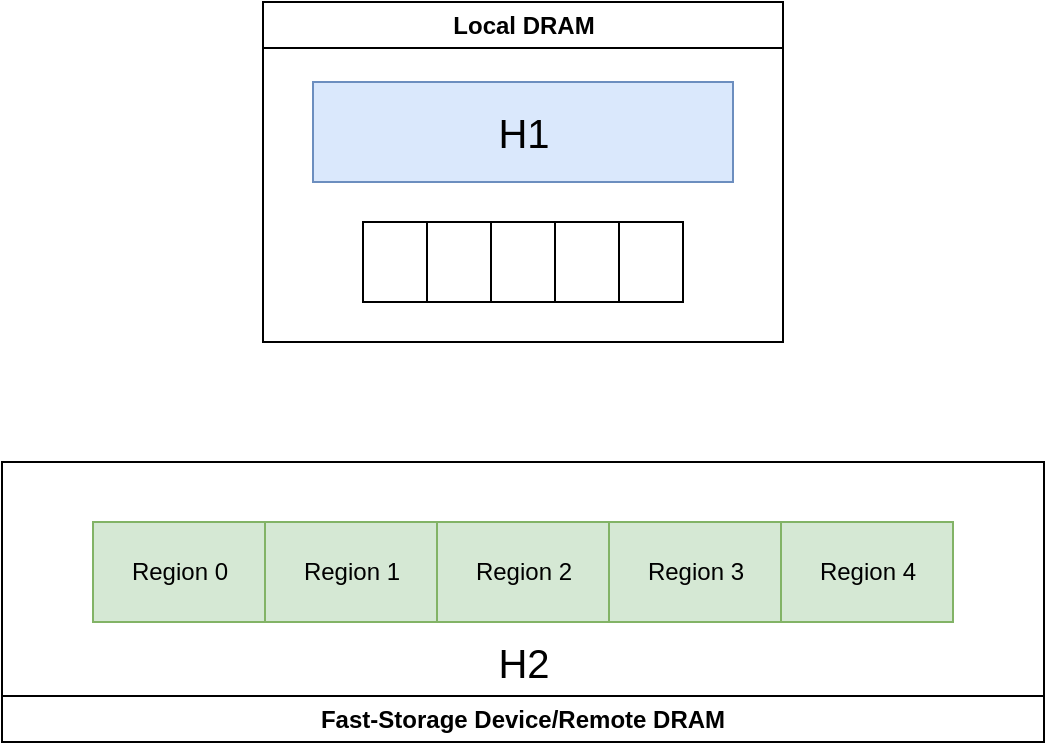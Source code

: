 <mxfile version="23.1.4" type="github">
  <diagram name="Page-1" id="aSFnrGsEZerKpgFlY_de">
    <mxGraphModel dx="879" dy="537" grid="1" gridSize="10" guides="1" tooltips="1" connect="1" arrows="1" fold="1" page="1" pageScale="1" pageWidth="827" pageHeight="1169" math="0" shadow="0">
      <root>
        <mxCell id="0" />
        <mxCell id="1" parent="0" />
        <mxCell id="uuQsWfg2vaXSyOKopWDg-21" value="Fast-Storage Device/Remote DRAM" style="swimlane;whiteSpace=wrap;html=1;direction=west;" vertex="1" parent="1">
          <mxGeometry x="39" y="270" width="521" height="140" as="geometry">
            <mxRectangle x="39" y="270" width="240" height="30" as="alternateBounds" />
          </mxGeometry>
        </mxCell>
        <mxCell id="uuQsWfg2vaXSyOKopWDg-3" value="" style="shape=table;startSize=0;container=1;collapsible=0;childLayout=tableLayout;fillColor=#d5e8d4;strokeColor=#82b366;" vertex="1" parent="uuQsWfg2vaXSyOKopWDg-21">
          <mxGeometry x="45.5" y="30" width="430" height="50" as="geometry" />
        </mxCell>
        <mxCell id="uuQsWfg2vaXSyOKopWDg-4" value="" style="shape=tableRow;horizontal=0;startSize=0;swimlaneHead=0;swimlaneBody=0;strokeColor=inherit;top=0;left=0;bottom=0;right=0;collapsible=0;dropTarget=0;fillColor=none;points=[[0,0.5],[1,0.5]];portConstraint=eastwest;" vertex="1" parent="uuQsWfg2vaXSyOKopWDg-3">
          <mxGeometry width="430" height="50" as="geometry" />
        </mxCell>
        <mxCell id="uuQsWfg2vaXSyOKopWDg-5" value="Region 0" style="shape=partialRectangle;html=1;whiteSpace=wrap;connectable=0;strokeColor=inherit;overflow=hidden;fillColor=none;top=0;left=0;bottom=0;right=0;pointerEvents=1;" vertex="1" parent="uuQsWfg2vaXSyOKopWDg-4">
          <mxGeometry width="86" height="50" as="geometry">
            <mxRectangle width="86" height="50" as="alternateBounds" />
          </mxGeometry>
        </mxCell>
        <mxCell id="uuQsWfg2vaXSyOKopWDg-6" value="Region 1" style="shape=partialRectangle;html=1;whiteSpace=wrap;connectable=0;strokeColor=inherit;overflow=hidden;fillColor=none;top=0;left=0;bottom=0;right=0;pointerEvents=1;" vertex="1" parent="uuQsWfg2vaXSyOKopWDg-4">
          <mxGeometry x="86" width="86" height="50" as="geometry">
            <mxRectangle width="86" height="50" as="alternateBounds" />
          </mxGeometry>
        </mxCell>
        <mxCell id="uuQsWfg2vaXSyOKopWDg-7" value="Region 2" style="shape=partialRectangle;html=1;whiteSpace=wrap;connectable=0;strokeColor=inherit;overflow=hidden;fillColor=none;top=0;left=0;bottom=0;right=0;pointerEvents=1;" vertex="1" parent="uuQsWfg2vaXSyOKopWDg-4">
          <mxGeometry x="172" width="86" height="50" as="geometry">
            <mxRectangle width="86" height="50" as="alternateBounds" />
          </mxGeometry>
        </mxCell>
        <mxCell id="uuQsWfg2vaXSyOKopWDg-8" value="Region 3" style="shape=partialRectangle;html=1;whiteSpace=wrap;connectable=0;strokeColor=inherit;overflow=hidden;fillColor=none;top=0;left=0;bottom=0;right=0;pointerEvents=1;" vertex="1" parent="uuQsWfg2vaXSyOKopWDg-4">
          <mxGeometry x="258" width="86" height="50" as="geometry">
            <mxRectangle width="86" height="50" as="alternateBounds" />
          </mxGeometry>
        </mxCell>
        <mxCell id="uuQsWfg2vaXSyOKopWDg-9" value="Region 4" style="shape=partialRectangle;html=1;whiteSpace=wrap;connectable=0;strokeColor=inherit;overflow=hidden;fillColor=none;top=0;left=0;bottom=0;right=0;pointerEvents=1;" vertex="1" parent="uuQsWfg2vaXSyOKopWDg-4">
          <mxGeometry x="344" width="86" height="50" as="geometry">
            <mxRectangle width="86" height="50" as="alternateBounds" />
          </mxGeometry>
        </mxCell>
        <mxCell id="uuQsWfg2vaXSyOKopWDg-10" value="&lt;font style=&quot;font-size: 20px;&quot;&gt;H2&lt;/font&gt;" style="text;html=1;align=center;verticalAlign=middle;whiteSpace=wrap;rounded=0;" vertex="1" parent="uuQsWfg2vaXSyOKopWDg-21">
          <mxGeometry x="230.5" y="85" width="60" height="30" as="geometry" />
        </mxCell>
        <mxCell id="uuQsWfg2vaXSyOKopWDg-22" value="Local DRAM" style="swimlane;whiteSpace=wrap;html=1;" vertex="1" parent="1">
          <mxGeometry x="169.5" y="40" width="260" height="170" as="geometry" />
        </mxCell>
        <mxCell id="uuQsWfg2vaXSyOKopWDg-1" value="&lt;font style=&quot;font-size: 20px;&quot;&gt;H1&lt;/font&gt;" style="rounded=0;whiteSpace=wrap;html=1;fillColor=#dae8fc;strokeColor=#6c8ebf;" vertex="1" parent="uuQsWfg2vaXSyOKopWDg-22">
          <mxGeometry x="25" y="40" width="210" height="50" as="geometry" />
        </mxCell>
        <mxCell id="uuQsWfg2vaXSyOKopWDg-14" value="" style="shape=table;startSize=0;container=1;collapsible=0;childLayout=tableLayout;" vertex="1" parent="uuQsWfg2vaXSyOKopWDg-22">
          <mxGeometry x="50" y="110" width="160" height="40" as="geometry" />
        </mxCell>
        <mxCell id="uuQsWfg2vaXSyOKopWDg-15" value="" style="shape=tableRow;horizontal=0;startSize=0;swimlaneHead=0;swimlaneBody=0;strokeColor=inherit;top=0;left=0;bottom=0;right=0;collapsible=0;dropTarget=0;fillColor=none;points=[[0,0.5],[1,0.5]];portConstraint=eastwest;" vertex="1" parent="uuQsWfg2vaXSyOKopWDg-14">
          <mxGeometry width="160" height="40" as="geometry" />
        </mxCell>
        <mxCell id="uuQsWfg2vaXSyOKopWDg-16" value="" style="shape=partialRectangle;html=1;whiteSpace=wrap;connectable=0;strokeColor=inherit;overflow=hidden;fillColor=none;top=0;left=0;bottom=0;right=0;pointerEvents=1;" vertex="1" parent="uuQsWfg2vaXSyOKopWDg-15">
          <mxGeometry width="32" height="40" as="geometry">
            <mxRectangle width="32" height="40" as="alternateBounds" />
          </mxGeometry>
        </mxCell>
        <mxCell id="uuQsWfg2vaXSyOKopWDg-17" value="" style="shape=partialRectangle;html=1;whiteSpace=wrap;connectable=0;strokeColor=inherit;overflow=hidden;fillColor=none;top=0;left=0;bottom=0;right=0;pointerEvents=1;" vertex="1" parent="uuQsWfg2vaXSyOKopWDg-15">
          <mxGeometry x="32" width="32" height="40" as="geometry">
            <mxRectangle width="32" height="40" as="alternateBounds" />
          </mxGeometry>
        </mxCell>
        <mxCell id="uuQsWfg2vaXSyOKopWDg-18" value="" style="shape=partialRectangle;html=1;whiteSpace=wrap;connectable=0;strokeColor=inherit;overflow=hidden;fillColor=none;top=0;left=0;bottom=0;right=0;pointerEvents=1;" vertex="1" parent="uuQsWfg2vaXSyOKopWDg-15">
          <mxGeometry x="64" width="32" height="40" as="geometry">
            <mxRectangle width="32" height="40" as="alternateBounds" />
          </mxGeometry>
        </mxCell>
        <mxCell id="uuQsWfg2vaXSyOKopWDg-19" value="" style="shape=partialRectangle;html=1;whiteSpace=wrap;connectable=0;strokeColor=inherit;overflow=hidden;fillColor=none;top=0;left=0;bottom=0;right=0;pointerEvents=1;" vertex="1" parent="uuQsWfg2vaXSyOKopWDg-15">
          <mxGeometry x="96" width="32" height="40" as="geometry">
            <mxRectangle width="32" height="40" as="alternateBounds" />
          </mxGeometry>
        </mxCell>
        <mxCell id="uuQsWfg2vaXSyOKopWDg-20" value="" style="shape=partialRectangle;html=1;whiteSpace=wrap;connectable=0;strokeColor=inherit;overflow=hidden;fillColor=none;top=0;left=0;bottom=0;right=0;pointerEvents=1;" vertex="1" parent="uuQsWfg2vaXSyOKopWDg-15">
          <mxGeometry x="128" width="32" height="40" as="geometry">
            <mxRectangle width="32" height="40" as="alternateBounds" />
          </mxGeometry>
        </mxCell>
      </root>
    </mxGraphModel>
  </diagram>
</mxfile>

